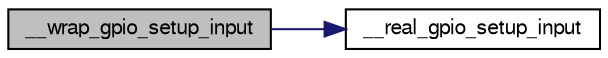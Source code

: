 digraph "__wrap_gpio_setup_input"
{
  edge [fontname="FreeSans",fontsize="10",labelfontname="FreeSans",labelfontsize="10"];
  node [fontname="FreeSans",fontsize="10",shape=record];
  rankdir="LR";
  Node1 [label="__wrap_gpio_setup_input",height=0.2,width=0.4,color="black", fillcolor="grey75", style="filled", fontcolor="black"];
  Node1 -> Node2 [color="midnightblue",fontsize="10",style="solid",fontname="FreeSans"];
  Node2 [label="__real_gpio_setup_input",height=0.2,width=0.4,color="black", fillcolor="white", style="filled",URL="$gpio__ext__common_8c.html#ad49f7690d9a9f2883ad253cb02e93d9e"];
}
